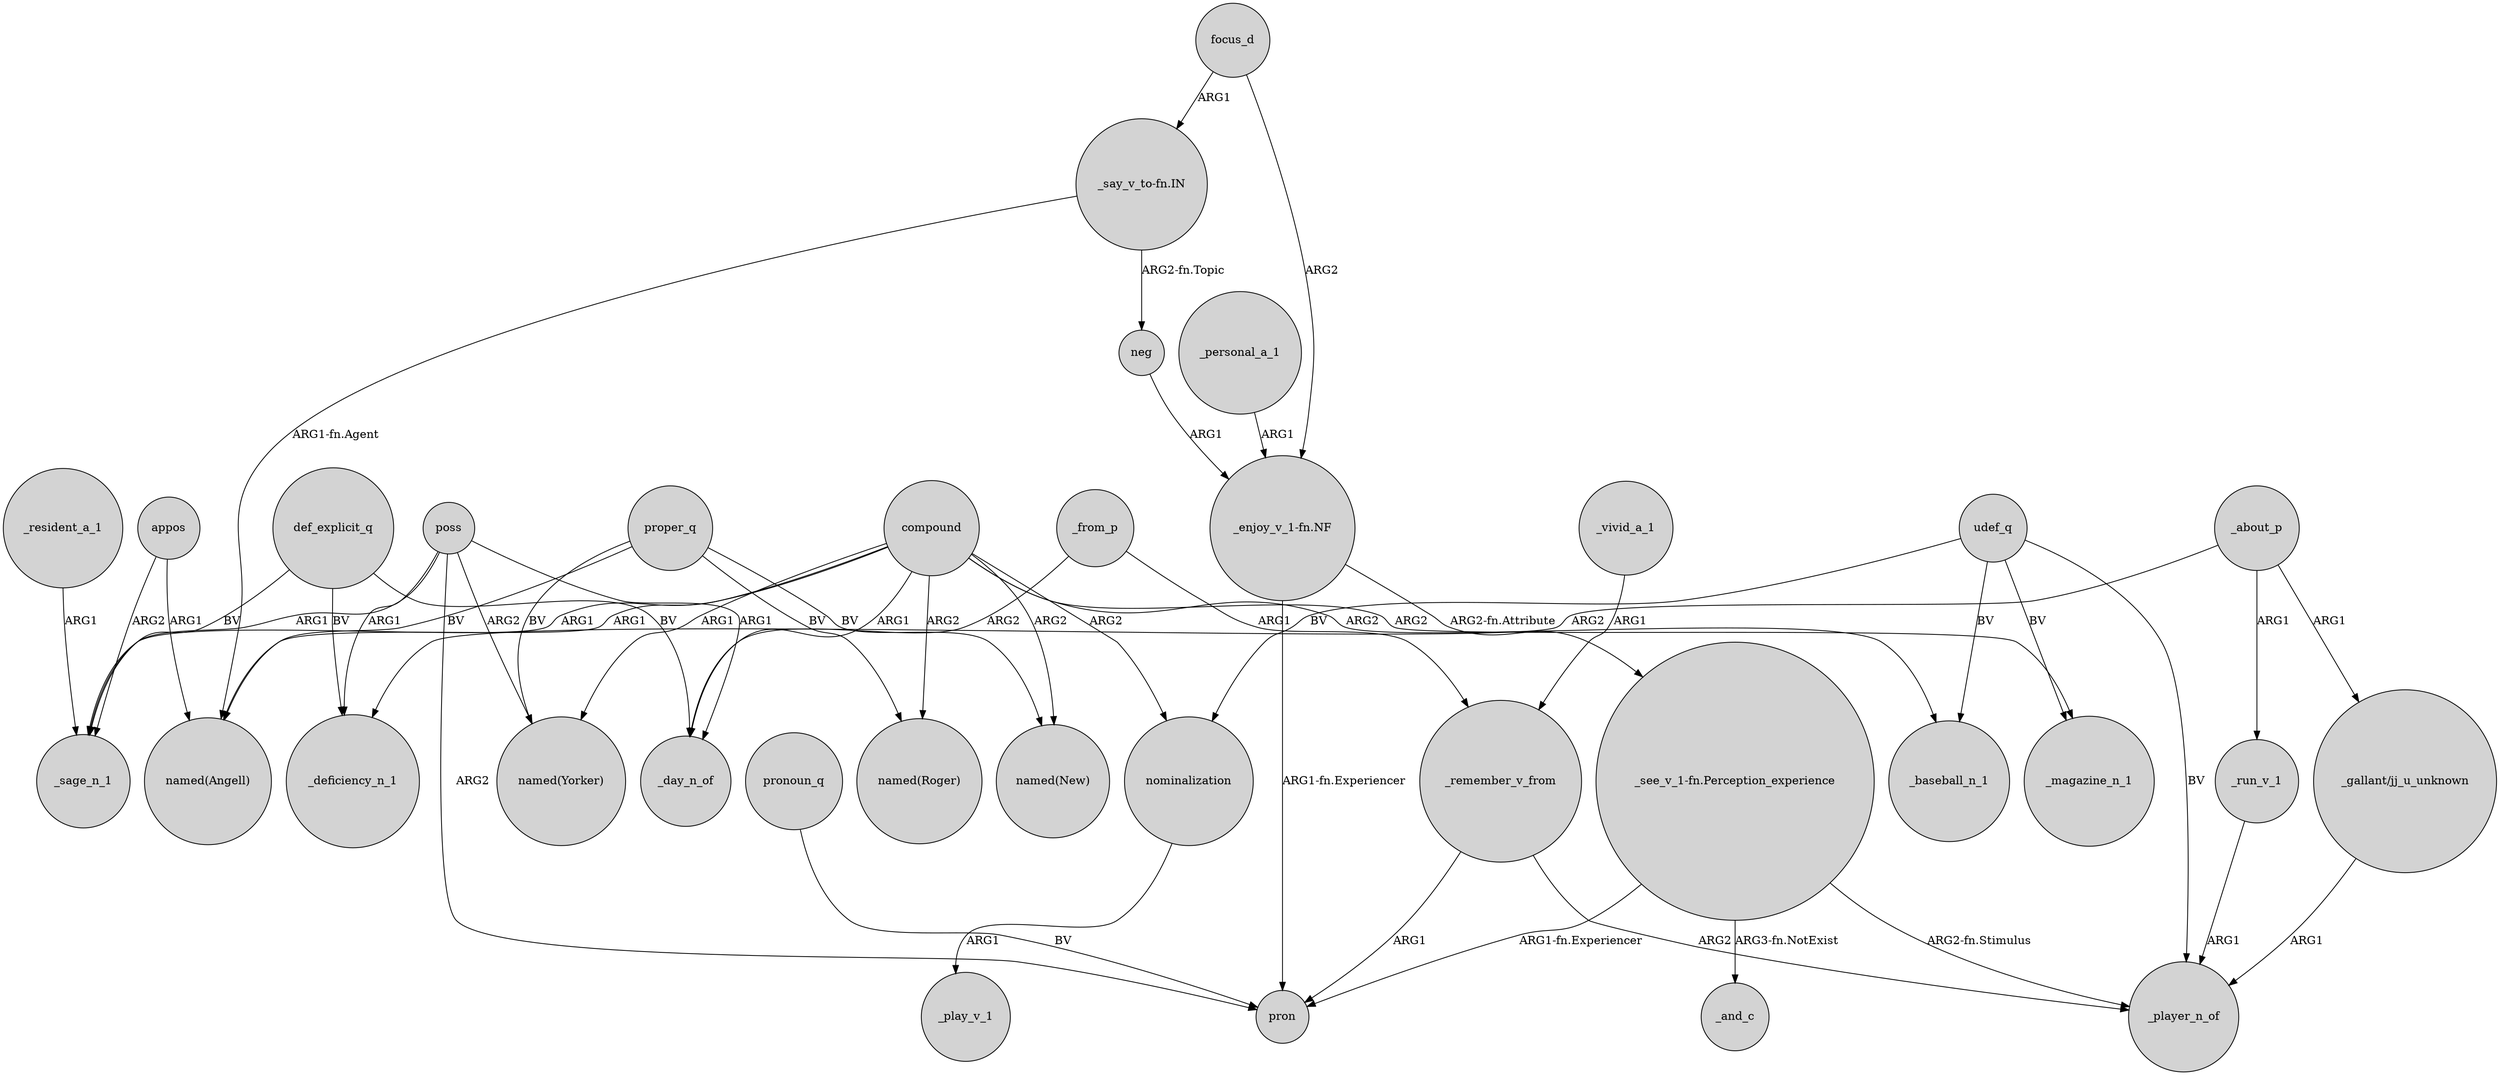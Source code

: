 digraph {
	node [shape=circle style=filled]
	poss -> _deficiency_n_1 [label=ARG1]
	"_see_v_1-fn.Perception_experience" -> pron [label="ARG1-fn.Experiencer"]
	appos -> _sage_n_1 [label=ARG2]
	compound -> "named(New)" [label=ARG2]
	poss -> pron [label=ARG2]
	_from_p -> _day_n_of [label=ARG2]
	def_explicit_q -> _sage_n_1 [label=BV]
	proper_q -> "named(New)" [label=BV]
	poss -> _sage_n_1 [label=ARG1]
	"_see_v_1-fn.Perception_experience" -> _and_c [label="ARG3-fn.NotExist"]
	udef_q -> _baseball_n_1 [label=BV]
	udef_q -> _player_n_of [label=BV]
	focus_d -> "_enjoy_v_1-fn.NF" [label=ARG2]
	_about_p -> _run_v_1 [label=ARG1]
	compound -> "named(Angell)" [label=ARG1]
	"_say_v_to-fn.IN" -> "named(Angell)" [label="ARG1-fn.Agent"]
	_run_v_1 -> _player_n_of [label=ARG1]
	neg -> "_enjoy_v_1-fn.NF" [label=ARG1]
	"_enjoy_v_1-fn.NF" -> pron [label="ARG1-fn.Experiencer"]
	compound -> nominalization [label=ARG2]
	compound -> "named(Yorker)" [label=ARG1]
	nominalization -> _play_v_1 [label=ARG1]
	_remember_v_from -> _player_n_of [label=ARG2]
	compound -> _sage_n_1 [label=ARG1]
	_vivid_a_1 -> _remember_v_from [label=ARG1]
	compound -> "named(Roger)" [label=ARG2]
	pronoun_q -> pron [label=BV]
	_about_p -> _deficiency_n_1 [label=ARG2]
	proper_q -> "named(Yorker)" [label=BV]
	udef_q -> _magazine_n_1 [label=BV]
	poss -> "named(Yorker)" [label=ARG2]
	compound -> _baseball_n_1 [label=ARG2]
	"_gallant/jj_u_unknown" -> _player_n_of [label=ARG1]
	_personal_a_1 -> "_enjoy_v_1-fn.NF" [label=ARG1]
	_from_p -> _remember_v_from [label=ARG1]
	compound -> _day_n_of [label=ARG1]
	udef_q -> nominalization [label=BV]
	_resident_a_1 -> _sage_n_1 [label=ARG1]
	"_see_v_1-fn.Perception_experience" -> _player_n_of [label="ARG2-fn.Stimulus"]
	compound -> _magazine_n_1 [label=ARG2]
	proper_q -> "named(Roger)" [label=BV]
	"_enjoy_v_1-fn.NF" -> "_see_v_1-fn.Perception_experience" [label="ARG2-fn.Attribute"]
	def_explicit_q -> _day_n_of [label=BV]
	_remember_v_from -> pron [label=ARG1]
	"_say_v_to-fn.IN" -> neg [label="ARG2-fn.Topic"]
	poss -> _day_n_of [label=ARG1]
	appos -> "named(Angell)" [label=ARG1]
	_about_p -> "_gallant/jj_u_unknown" [label=ARG1]
	focus_d -> "_say_v_to-fn.IN" [label=ARG1]
	proper_q -> "named(Angell)" [label=BV]
	def_explicit_q -> _deficiency_n_1 [label=BV]
}
